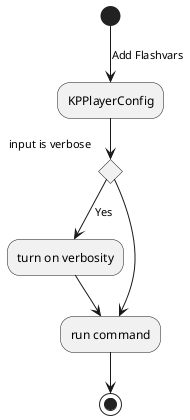 @startuml
(*)  --> [Add Flashvars] "KPPlayerConfig"
If "input is verbose" then
--> [Yes] "turn on verbosity"
--> "run command"
else
--> "run command"
Endif
-->(*)
@enduml